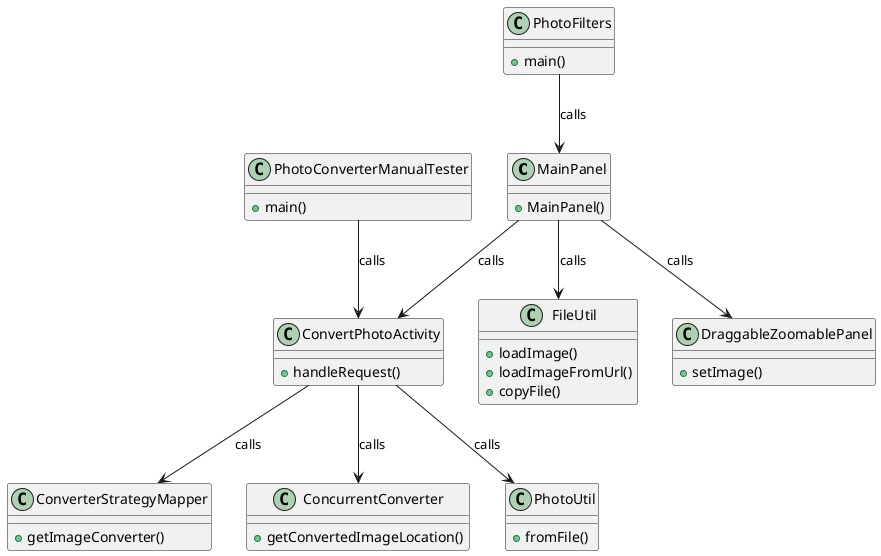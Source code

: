 @startuml

class MainPanel {
    +MainPanel()
}

class PhotoFilters {
    +main()
}

class ConvertPhotoActivity {
    +handleRequest()
}

class FileUtil {
    +loadImage()
    +loadImageFromUrl()
    +copyFile()
}

class DraggableZoomablePanel {
    +setImage()
}

class ConverterStrategyMapper {
    +getImageConverter()
}

class ConcurrentConverter {
    +getConvertedImageLocation()
}

class PhotoUtil {
    +fromFile()
}

class PhotoConverterManualTester {
    +main()
}



PhotoFilters --> MainPanel : calls
MainPanel --> ConvertPhotoActivity : calls
MainPanel --> FileUtil : calls
MainPanel --> DraggableZoomablePanel : calls
ConvertPhotoActivity --> ConcurrentConverter : calls
ConvertPhotoActivity --> ConverterStrategyMapper : calls
ConvertPhotoActivity --> PhotoUtil : calls
PhotoConverterManualTester --> ConvertPhotoActivity : calls

@enduml